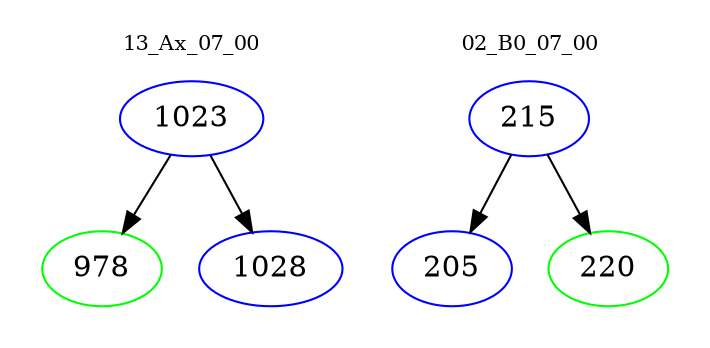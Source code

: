 digraph{
subgraph cluster_0 {
color = white
label = "13_Ax_07_00";
fontsize=10;
T0_1023 [label="1023", color="blue"]
T0_1023 -> T0_978 [color="black"]
T0_978 [label="978", color="green"]
T0_1023 -> T0_1028 [color="black"]
T0_1028 [label="1028", color="blue"]
}
subgraph cluster_1 {
color = white
label = "02_B0_07_00";
fontsize=10;
T1_215 [label="215", color="blue"]
T1_215 -> T1_205 [color="black"]
T1_205 [label="205", color="blue"]
T1_215 -> T1_220 [color="black"]
T1_220 [label="220", color="green"]
}
}
